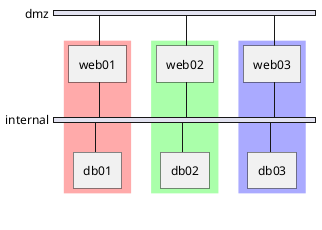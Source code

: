 @startuml
nwdiag {
  group {
    color = "#FFaaaa";
    web01;
    db01;
  }
  group {
    color = "#aaFFaa";
    web02;
    db02;
  }
  group {
    color = "#aaaaFF";
    web03;
    db03;
  }

  network dmz {
      web01;
      web02;
      web03;
  }
  network internal {
      web01;
      db01 ;
      web02;
      db02 ;
      web03;
      db03;
  }
}
@enduml

